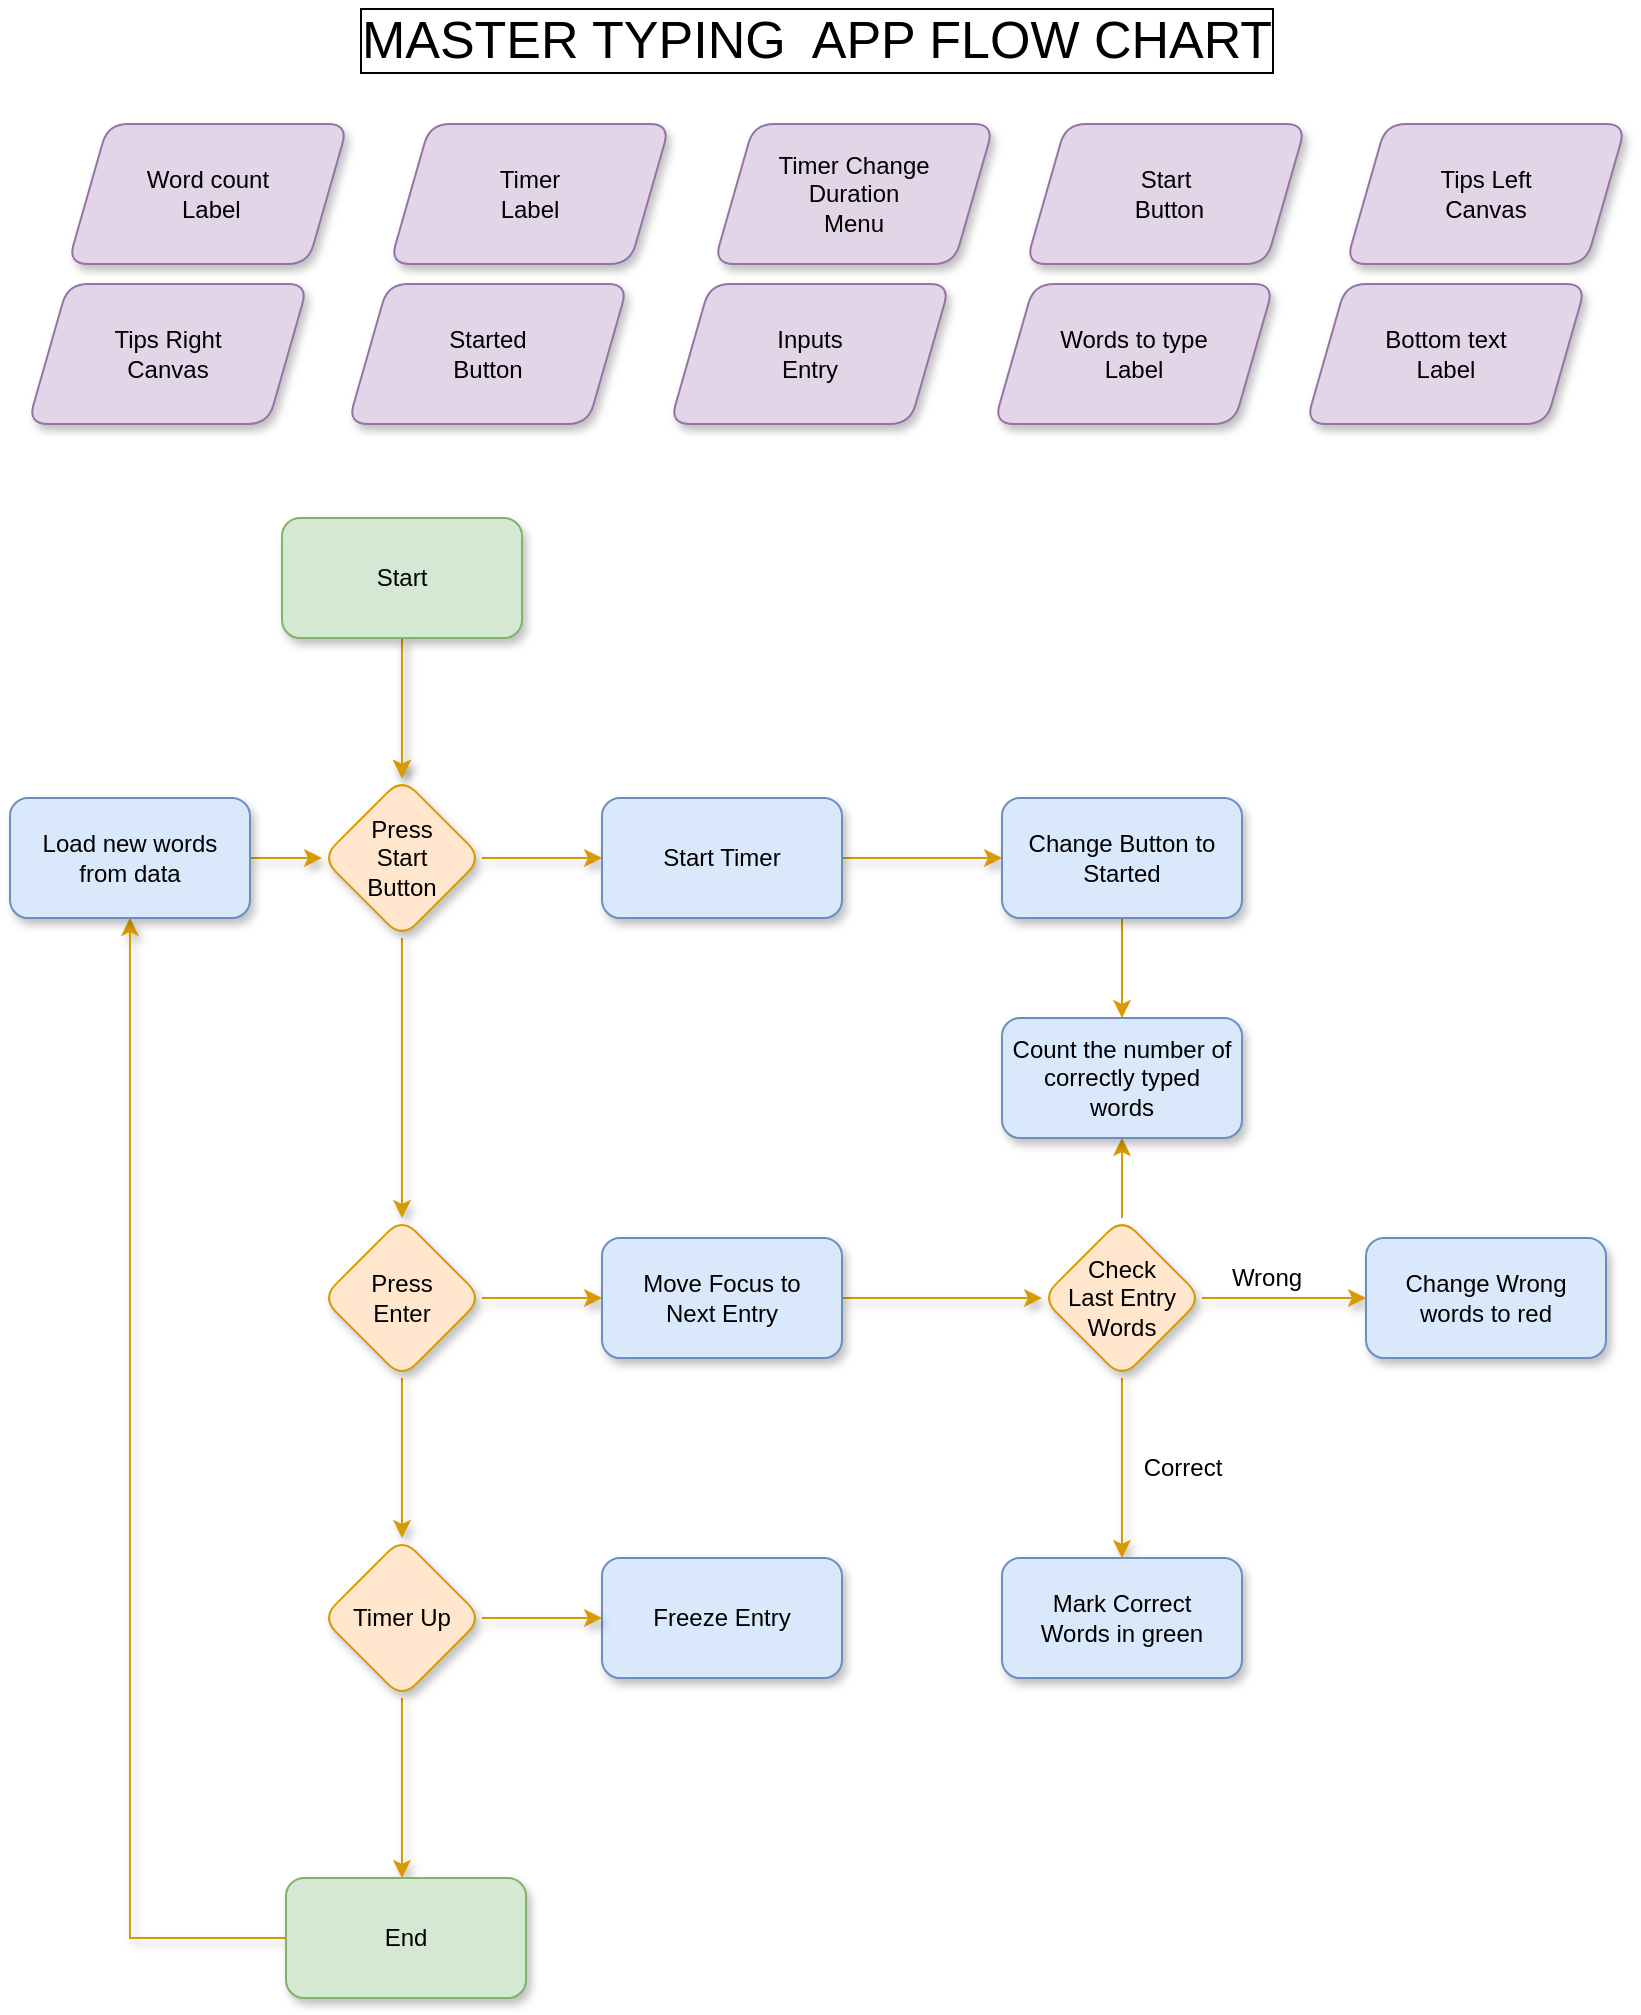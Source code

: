 <mxfile version="21.0.6" type="device"><diagram name="Page-1" id="3YgkGRJWW6EXE44kiZ5s"><mxGraphModel dx="2100" dy="1210" grid="1" gridSize="10" guides="1" tooltips="1" connect="1" arrows="1" fold="1" page="1" pageScale="1" pageWidth="850" pageHeight="1100" math="0" shadow="0"><root><mxCell id="0"/><mxCell id="1" parent="0"/><mxCell id="5JUeUH9lB5eGc7D3orne-1" value="&lt;div&gt;Word count&lt;/div&gt;&lt;div&gt;&amp;nbsp;Label&lt;br&gt;&lt;/div&gt;" style="shape=parallelogram;perimeter=parallelogramPerimeter;whiteSpace=wrap;html=1;fixedSize=1;fillColor=#e1d5e7;strokeColor=#9673a6;shadow=1;rounded=1;" vertex="1" parent="1"><mxGeometry x="47" y="80" width="140" height="70" as="geometry"/></mxCell><mxCell id="5JUeUH9lB5eGc7D3orne-2" value="&lt;div&gt;Timer&lt;/div&gt;&lt;div&gt;Label&lt;/div&gt;" style="shape=parallelogram;perimeter=parallelogramPerimeter;whiteSpace=wrap;html=1;fixedSize=1;fillColor=#e1d5e7;strokeColor=#9673a6;shadow=1;rounded=1;" vertex="1" parent="1"><mxGeometry x="208" y="80" width="140" height="70" as="geometry"/></mxCell><mxCell id="5JUeUH9lB5eGc7D3orne-3" value="&lt;div&gt;Timer Change&lt;/div&gt;&lt;div&gt;Duration &lt;br&gt;&lt;/div&gt;&lt;div&gt;Menu&lt;/div&gt;" style="shape=parallelogram;perimeter=parallelogramPerimeter;whiteSpace=wrap;html=1;fixedSize=1;fillColor=#e1d5e7;strokeColor=#9673a6;shadow=1;rounded=1;" vertex="1" parent="1"><mxGeometry x="370" y="80" width="140" height="70" as="geometry"/></mxCell><mxCell id="5JUeUH9lB5eGc7D3orne-4" value="&lt;div&gt;Start&lt;/div&gt;&lt;div&gt;&amp;nbsp;Button&lt;br&gt;&lt;/div&gt;" style="shape=parallelogram;perimeter=parallelogramPerimeter;whiteSpace=wrap;html=1;fixedSize=1;fillColor=#e1d5e7;strokeColor=#9673a6;shadow=1;rounded=1;" vertex="1" parent="1"><mxGeometry x="526" y="80" width="140" height="70" as="geometry"/></mxCell><mxCell id="5JUeUH9lB5eGc7D3orne-5" value="&lt;div&gt;Tips Left&lt;/div&gt;&lt;div&gt;Canvas&lt;br&gt;&lt;/div&gt;" style="shape=parallelogram;perimeter=parallelogramPerimeter;whiteSpace=wrap;html=1;fixedSize=1;fillColor=#e1d5e7;strokeColor=#9673a6;shadow=1;rounded=1;" vertex="1" parent="1"><mxGeometry x="686" y="80" width="140" height="70" as="geometry"/></mxCell><mxCell id="5JUeUH9lB5eGc7D3orne-6" value="&lt;div&gt;Tips Right&lt;/div&gt;&lt;div&gt;Canvas&lt;br&gt;&lt;/div&gt;" style="shape=parallelogram;perimeter=parallelogramPerimeter;whiteSpace=wrap;html=1;fixedSize=1;fillColor=#e1d5e7;strokeColor=#9673a6;shadow=1;rounded=1;" vertex="1" parent="1"><mxGeometry x="27" y="160" width="140" height="70" as="geometry"/></mxCell><mxCell id="5JUeUH9lB5eGc7D3orne-7" value="&lt;div&gt;Started &lt;br&gt;&lt;/div&gt;&lt;div&gt;Button&lt;br&gt;&lt;/div&gt;" style="shape=parallelogram;perimeter=parallelogramPerimeter;whiteSpace=wrap;html=1;fixedSize=1;fillColor=#e1d5e7;strokeColor=#9673a6;shadow=1;rounded=1;" vertex="1" parent="1"><mxGeometry x="187" y="160" width="140" height="70" as="geometry"/></mxCell><mxCell id="5JUeUH9lB5eGc7D3orne-8" value="&lt;div&gt;Inputs&lt;/div&gt;&lt;div&gt;Entry&lt;/div&gt;" style="shape=parallelogram;perimeter=parallelogramPerimeter;whiteSpace=wrap;html=1;fixedSize=1;fillColor=#e1d5e7;strokeColor=#9673a6;shadow=1;rounded=1;" vertex="1" parent="1"><mxGeometry x="348" y="160" width="140" height="70" as="geometry"/></mxCell><mxCell id="5JUeUH9lB5eGc7D3orne-9" value="&lt;div&gt;Words to type&lt;/div&gt;&lt;div&gt;Label&lt;br&gt;&lt;/div&gt;" style="shape=parallelogram;perimeter=parallelogramPerimeter;whiteSpace=wrap;html=1;fixedSize=1;fillColor=#e1d5e7;strokeColor=#9673a6;shadow=1;rounded=1;" vertex="1" parent="1"><mxGeometry x="510" y="160" width="140" height="70" as="geometry"/></mxCell><mxCell id="5JUeUH9lB5eGc7D3orne-10" value="&lt;div&gt;Bottom text&lt;/div&gt;&lt;div&gt;Label&lt;br&gt;&lt;/div&gt;" style="shape=parallelogram;perimeter=parallelogramPerimeter;whiteSpace=wrap;html=1;fixedSize=1;fillColor=#e1d5e7;strokeColor=#9673a6;shadow=1;rounded=1;" vertex="1" parent="1"><mxGeometry x="666" y="160" width="140" height="70" as="geometry"/></mxCell><mxCell id="5JUeUH9lB5eGc7D3orne-13" value="" style="edgeStyle=orthogonalEdgeStyle;rounded=0;orthogonalLoop=1;jettySize=auto;html=1;fillColor=#ffe6cc;strokeColor=#d79b00;shadow=1;" edge="1" parent="1" source="5JUeUH9lB5eGc7D3orne-11" target="5JUeUH9lB5eGc7D3orne-12"><mxGeometry relative="1" as="geometry"/></mxCell><mxCell id="5JUeUH9lB5eGc7D3orne-16" value="" style="edgeStyle=orthogonalEdgeStyle;rounded=0;orthogonalLoop=1;jettySize=auto;html=1;fillColor=#ffe6cc;strokeColor=#d79b00;shadow=1;" edge="1" parent="1" source="5JUeUH9lB5eGc7D3orne-11" target="5JUeUH9lB5eGc7D3orne-12"><mxGeometry relative="1" as="geometry"/></mxCell><mxCell id="5JUeUH9lB5eGc7D3orne-11" value="Start" style="rounded=1;whiteSpace=wrap;html=1;fillColor=#d5e8d4;strokeColor=#82b366;shadow=1;" vertex="1" parent="1"><mxGeometry x="154" y="277" width="120" height="60" as="geometry"/></mxCell><mxCell id="5JUeUH9lB5eGc7D3orne-15" value="" style="edgeStyle=orthogonalEdgeStyle;rounded=0;orthogonalLoop=1;jettySize=auto;html=1;fillColor=#ffe6cc;strokeColor=#d79b00;shadow=1;" edge="1" parent="1" source="5JUeUH9lB5eGc7D3orne-12" target="5JUeUH9lB5eGc7D3orne-14"><mxGeometry relative="1" as="geometry"/></mxCell><mxCell id="5JUeUH9lB5eGc7D3orne-25" value="" style="edgeStyle=orthogonalEdgeStyle;rounded=0;orthogonalLoop=1;jettySize=auto;html=1;fillColor=#ffe6cc;strokeColor=#d79b00;shadow=1;" edge="1" parent="1" source="5JUeUH9lB5eGc7D3orne-12" target="5JUeUH9lB5eGc7D3orne-24"><mxGeometry relative="1" as="geometry"/></mxCell><mxCell id="5JUeUH9lB5eGc7D3orne-12" value="&lt;div&gt;Press&lt;/div&gt;&lt;div&gt;Start&lt;/div&gt;&lt;div&gt;Button&lt;br&gt;&lt;/div&gt;" style="rhombus;whiteSpace=wrap;html=1;rounded=1;fillColor=#ffe6cc;strokeColor=#d79b00;shadow=1;" vertex="1" parent="1"><mxGeometry x="174" y="407" width="80" height="80" as="geometry"/></mxCell><mxCell id="5JUeUH9lB5eGc7D3orne-21" value="" style="edgeStyle=orthogonalEdgeStyle;rounded=0;orthogonalLoop=1;jettySize=auto;html=1;fillColor=#ffe6cc;strokeColor=#d79b00;shadow=1;" edge="1" parent="1" source="5JUeUH9lB5eGc7D3orne-14" target="5JUeUH9lB5eGc7D3orne-20"><mxGeometry relative="1" as="geometry"/></mxCell><mxCell id="5JUeUH9lB5eGc7D3orne-14" value="Start Timer" style="whiteSpace=wrap;html=1;rounded=1;fillColor=#dae8fc;strokeColor=#6c8ebf;shadow=1;" vertex="1" parent="1"><mxGeometry x="314" y="417" width="120" height="60" as="geometry"/></mxCell><mxCell id="5JUeUH9lB5eGc7D3orne-58" value="" style="edgeStyle=orthogonalEdgeStyle;rounded=0;orthogonalLoop=1;jettySize=auto;html=1;fillColor=#ffe6cc;strokeColor=#d79b00;" edge="1" parent="1" source="5JUeUH9lB5eGc7D3orne-20" target="5JUeUH9lB5eGc7D3orne-57"><mxGeometry relative="1" as="geometry"/></mxCell><mxCell id="5JUeUH9lB5eGc7D3orne-20" value="&lt;div&gt;Change Button to&lt;/div&gt;&lt;div&gt;Started&lt;br&gt;&lt;/div&gt;" style="whiteSpace=wrap;html=1;rounded=1;fillColor=#dae8fc;strokeColor=#6c8ebf;shadow=1;" vertex="1" parent="1"><mxGeometry x="514" y="417" width="120" height="60" as="geometry"/></mxCell><mxCell id="5JUeUH9lB5eGc7D3orne-22" value="Freeze Entry" style="whiteSpace=wrap;html=1;rounded=1;fillColor=#dae8fc;strokeColor=#6c8ebf;shadow=1;" vertex="1" parent="1"><mxGeometry x="314" y="797" width="120" height="60" as="geometry"/></mxCell><mxCell id="5JUeUH9lB5eGc7D3orne-30" value="" style="edgeStyle=orthogonalEdgeStyle;rounded=0;orthogonalLoop=1;jettySize=auto;html=1;fillColor=#ffe6cc;strokeColor=#d79b00;shadow=1;" edge="1" parent="1" source="5JUeUH9lB5eGc7D3orne-24" target="5JUeUH9lB5eGc7D3orne-29"><mxGeometry relative="1" as="geometry"/></mxCell><mxCell id="5JUeUH9lB5eGc7D3orne-33" value="" style="edgeStyle=orthogonalEdgeStyle;rounded=0;orthogonalLoop=1;jettySize=auto;html=1;fillColor=#ffe6cc;strokeColor=#d79b00;shadow=1;" edge="1" parent="1" source="5JUeUH9lB5eGc7D3orne-24" target="5JUeUH9lB5eGc7D3orne-32"><mxGeometry relative="1" as="geometry"/></mxCell><mxCell id="5JUeUH9lB5eGc7D3orne-24" value="&lt;div&gt;Press&lt;/div&gt;&lt;div&gt;Enter&lt;br&gt;&lt;/div&gt;" style="rhombus;whiteSpace=wrap;html=1;rounded=1;fillColor=#ffe6cc;strokeColor=#d79b00;shadow=1;" vertex="1" parent="1"><mxGeometry x="174" y="627" width="80" height="80" as="geometry"/></mxCell><mxCell id="5JUeUH9lB5eGc7D3orne-44" value="" style="edgeStyle=orthogonalEdgeStyle;rounded=0;orthogonalLoop=1;jettySize=auto;html=1;fillColor=#ffe6cc;strokeColor=#d79b00;shadow=1;" edge="1" parent="1" source="5JUeUH9lB5eGc7D3orne-29" target="5JUeUH9lB5eGc7D3orne-43"><mxGeometry relative="1" as="geometry"/></mxCell><mxCell id="5JUeUH9lB5eGc7D3orne-29" value="&lt;div&gt;Move Focus to&lt;/div&gt;&lt;div&gt;Next Entry&lt;br&gt;&lt;/div&gt;" style="whiteSpace=wrap;html=1;rounded=1;fillColor=#dae8fc;strokeColor=#6c8ebf;shadow=1;" vertex="1" parent="1"><mxGeometry x="314" y="637" width="120" height="60" as="geometry"/></mxCell><mxCell id="5JUeUH9lB5eGc7D3orne-54" style="edgeStyle=orthogonalEdgeStyle;rounded=0;orthogonalLoop=1;jettySize=auto;html=1;exitX=1;exitY=0.5;exitDx=0;exitDy=0;fillColor=#ffe6cc;strokeColor=#d79b00;shadow=1;" edge="1" parent="1" source="5JUeUH9lB5eGc7D3orne-32" target="5JUeUH9lB5eGc7D3orne-22"><mxGeometry relative="1" as="geometry"/></mxCell><mxCell id="5JUeUH9lB5eGc7D3orne-55" style="edgeStyle=orthogonalEdgeStyle;rounded=0;orthogonalLoop=1;jettySize=auto;html=1;exitX=0.5;exitY=1;exitDx=0;exitDy=0;entryX=0.5;entryY=0;entryDx=0;entryDy=0;fillColor=#ffe6cc;strokeColor=#d79b00;shadow=1;" edge="1" parent="1" source="5JUeUH9lB5eGc7D3orne-32"><mxGeometry relative="1" as="geometry"><mxPoint x="214" y="957" as="targetPoint"/></mxGeometry></mxCell><mxCell id="5JUeUH9lB5eGc7D3orne-32" value="Timer Up" style="rhombus;whiteSpace=wrap;html=1;rounded=1;fillColor=#ffe6cc;strokeColor=#d79b00;shadow=1;" vertex="1" parent="1"><mxGeometry x="174" y="787" width="80" height="80" as="geometry"/></mxCell><mxCell id="5JUeUH9lB5eGc7D3orne-67" style="edgeStyle=orthogonalEdgeStyle;rounded=0;orthogonalLoop=1;jettySize=auto;html=1;exitX=0;exitY=0.5;exitDx=0;exitDy=0;entryX=0.5;entryY=1;entryDx=0;entryDy=0;fillColor=#ffe6cc;strokeColor=#d79b00;shadow=1;" edge="1" parent="1" source="5JUeUH9lB5eGc7D3orne-41" target="5JUeUH9lB5eGc7D3orne-64"><mxGeometry relative="1" as="geometry"/></mxCell><mxCell id="5JUeUH9lB5eGc7D3orne-41" value="End" style="whiteSpace=wrap;html=1;rounded=1;fillColor=#d5e8d4;strokeColor=#82b366;shadow=1;" vertex="1" parent="1"><mxGeometry x="156" y="957" width="120" height="60" as="geometry"/></mxCell><mxCell id="5JUeUH9lB5eGc7D3orne-46" value="" style="edgeStyle=orthogonalEdgeStyle;rounded=0;orthogonalLoop=1;jettySize=auto;html=1;fillColor=#ffe6cc;strokeColor=#d79b00;shadow=1;" edge="1" parent="1" source="5JUeUH9lB5eGc7D3orne-43" target="5JUeUH9lB5eGc7D3orne-45"><mxGeometry relative="1" as="geometry"/></mxCell><mxCell id="5JUeUH9lB5eGc7D3orne-49" value="" style="edgeStyle=orthogonalEdgeStyle;rounded=0;orthogonalLoop=1;jettySize=auto;html=1;fillColor=#ffe6cc;strokeColor=#d79b00;shadow=1;" edge="1" parent="1" source="5JUeUH9lB5eGc7D3orne-43" target="5JUeUH9lB5eGc7D3orne-48"><mxGeometry relative="1" as="geometry"/></mxCell><mxCell id="5JUeUH9lB5eGc7D3orne-60" style="edgeStyle=orthogonalEdgeStyle;rounded=0;orthogonalLoop=1;jettySize=auto;html=1;exitX=0.5;exitY=0;exitDx=0;exitDy=0;entryX=0.5;entryY=1;entryDx=0;entryDy=0;fillColor=#ffe6cc;strokeColor=#d79b00;" edge="1" parent="1" source="5JUeUH9lB5eGc7D3orne-43" target="5JUeUH9lB5eGc7D3orne-57"><mxGeometry relative="1" as="geometry"/></mxCell><mxCell id="5JUeUH9lB5eGc7D3orne-43" value="&lt;div&gt;Check&lt;/div&gt;&lt;div&gt;Last Entry&lt;/div&gt;&lt;div&gt;Words&lt;br&gt;&lt;/div&gt;" style="rhombus;whiteSpace=wrap;html=1;rounded=1;fillColor=#ffe6cc;strokeColor=#d79b00;shadow=1;" vertex="1" parent="1"><mxGeometry x="534" y="627" width="80" height="80" as="geometry"/></mxCell><mxCell id="5JUeUH9lB5eGc7D3orne-45" value="&lt;div&gt;Mark Correct&lt;/div&gt;&lt;div&gt;Words in green&lt;br&gt;&lt;/div&gt;" style="whiteSpace=wrap;html=1;rounded=1;fillColor=#dae8fc;strokeColor=#6c8ebf;shadow=1;" vertex="1" parent="1"><mxGeometry x="514" y="797" width="120" height="60" as="geometry"/></mxCell><mxCell id="5JUeUH9lB5eGc7D3orne-48" value="&lt;div&gt;Change Wrong &lt;br&gt;&lt;/div&gt;&lt;div&gt;words to red&lt;br&gt;&lt;/div&gt;" style="whiteSpace=wrap;html=1;rounded=1;fillColor=#dae8fc;strokeColor=#6c8ebf;shadow=1;" vertex="1" parent="1"><mxGeometry x="696" y="637" width="120" height="60" as="geometry"/></mxCell><mxCell id="5JUeUH9lB5eGc7D3orne-56" value="MASTER TYPING&amp;nbsp; APP FLOW CHART" style="text;html=1;align=center;verticalAlign=middle;resizable=0;points=[];autosize=1;strokeColor=none;fillColor=none;fontSize=26;labelBackgroundColor=#FFFFFF;labelBorderColor=default;" vertex="1" parent="1"><mxGeometry x="181" y="18" width="480" height="40" as="geometry"/></mxCell><mxCell id="5JUeUH9lB5eGc7D3orne-57" value="&lt;div&gt;Count the number of&lt;/div&gt;&lt;div&gt;correctly typed&lt;/div&gt;&lt;div&gt;words&lt;br&gt;&lt;/div&gt;" style="whiteSpace=wrap;html=1;fillColor=#dae8fc;strokeColor=#6c8ebf;rounded=1;shadow=1;" vertex="1" parent="1"><mxGeometry x="514" y="527" width="120" height="60" as="geometry"/></mxCell><mxCell id="5JUeUH9lB5eGc7D3orne-61" value="Wrong" style="text;html=1;align=center;verticalAlign=middle;resizable=0;points=[];autosize=1;strokeColor=none;fillColor=none;" vertex="1" parent="1"><mxGeometry x="616" y="642" width="60" height="30" as="geometry"/></mxCell><mxCell id="5JUeUH9lB5eGc7D3orne-62" value="Correct" style="text;html=1;align=center;verticalAlign=middle;resizable=0;points=[];autosize=1;strokeColor=none;fillColor=none;" vertex="1" parent="1"><mxGeometry x="574" y="737" width="60" height="30" as="geometry"/></mxCell><mxCell id="5JUeUH9lB5eGc7D3orne-66" style="edgeStyle=orthogonalEdgeStyle;rounded=0;orthogonalLoop=1;jettySize=auto;html=1;exitX=1;exitY=0.5;exitDx=0;exitDy=0;entryX=0;entryY=0.5;entryDx=0;entryDy=0;fillColor=#ffe6cc;strokeColor=#d79b00;shadow=1;" edge="1" parent="1" source="5JUeUH9lB5eGc7D3orne-64" target="5JUeUH9lB5eGc7D3orne-12"><mxGeometry relative="1" as="geometry"/></mxCell><mxCell id="5JUeUH9lB5eGc7D3orne-64" value="&lt;div&gt;Load new words&lt;/div&gt;&lt;div&gt;from data&lt;br&gt;&lt;/div&gt;" style="whiteSpace=wrap;html=1;fillColor=#dae8fc;strokeColor=#6c8ebf;rounded=1;shadow=1;" vertex="1" parent="1"><mxGeometry x="18" y="417" width="120" height="60" as="geometry"/></mxCell></root></mxGraphModel></diagram></mxfile>